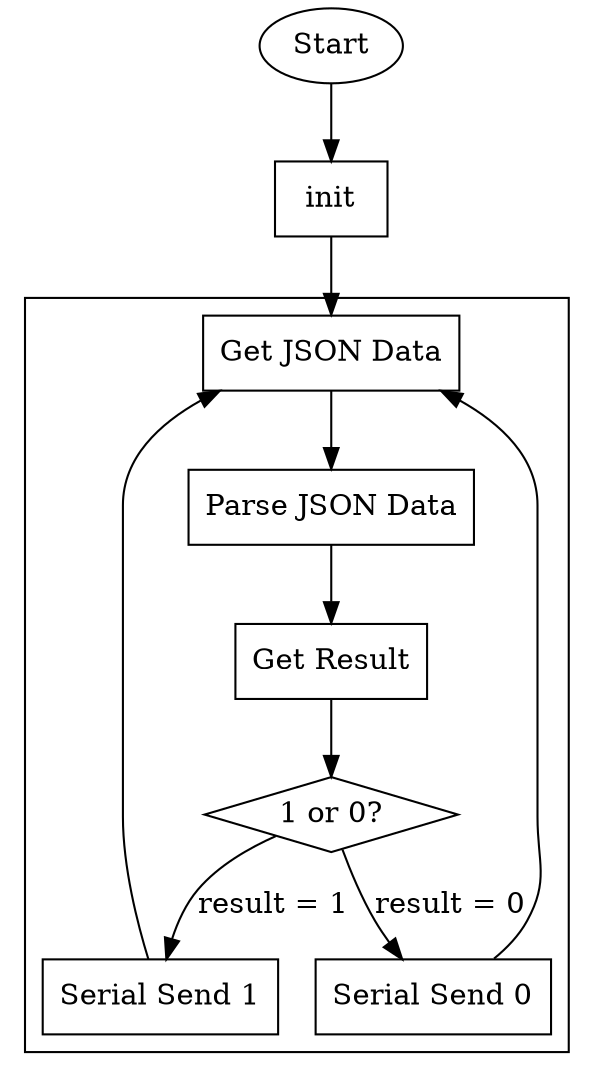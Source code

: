 digraph G{
  node[shape=record];
  Start ->"init";
  Start [shape=ellipse];
  "init"->get_data;
  subgraph cluster{
    get_data->parse_data;
    parse_data->get_result;
    get_result->serial_write;
    serial_write->"Serial Send 1"[label="result = 1"]
    serial_write->"Serial Send 0"[label="result = 0"]
    "Serial Send 1"->get_data;
    "Serial Send 0"->get_data;
    serial_write [shape=diamond,label="1 or 0?"];
    get_data [label="Get JSON Data"]
    parse_data [label="Parse JSON Data"]
    get_result [label="Get Result"]
  }
}
